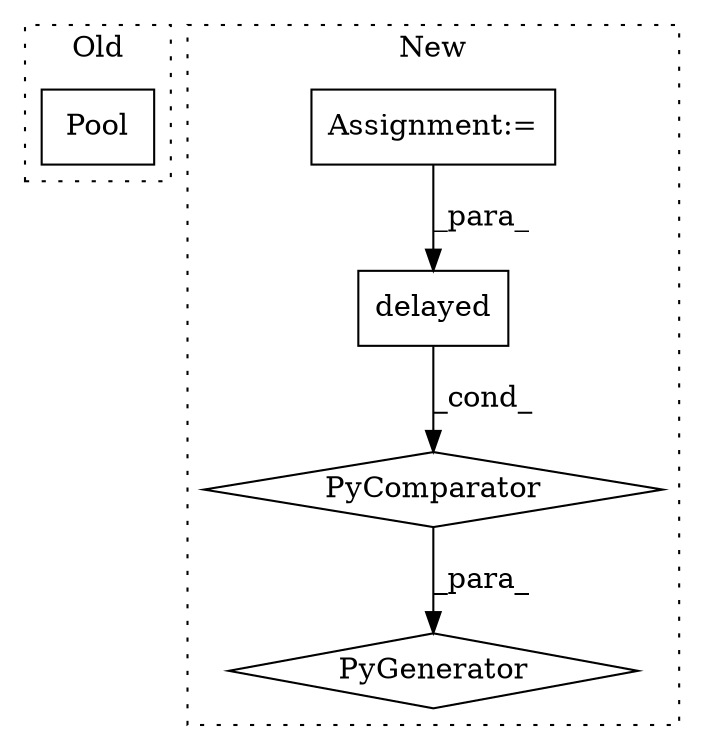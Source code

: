 digraph G {
subgraph cluster0 {
1 [label="Pool" a="32" s="13231,13242" l="5,1" shape="box"];
label = "Old";
style="dotted";
}
subgraph cluster1 {
2 [label="PyGenerator" a="107" s="13145" l="118" shape="diamond"];
3 [label="PyComparator" a="113" s="13233" l="24" shape="diamond"];
4 [label="Assignment:=" a="7" s="13233" l="24" shape="box"];
5 [label="delayed" a="32" s="13145,13157" l="8,1" shape="box"];
label = "New";
style="dotted";
}
3 -> 2 [label="_para_"];
4 -> 5 [label="_para_"];
5 -> 3 [label="_cond_"];
}
